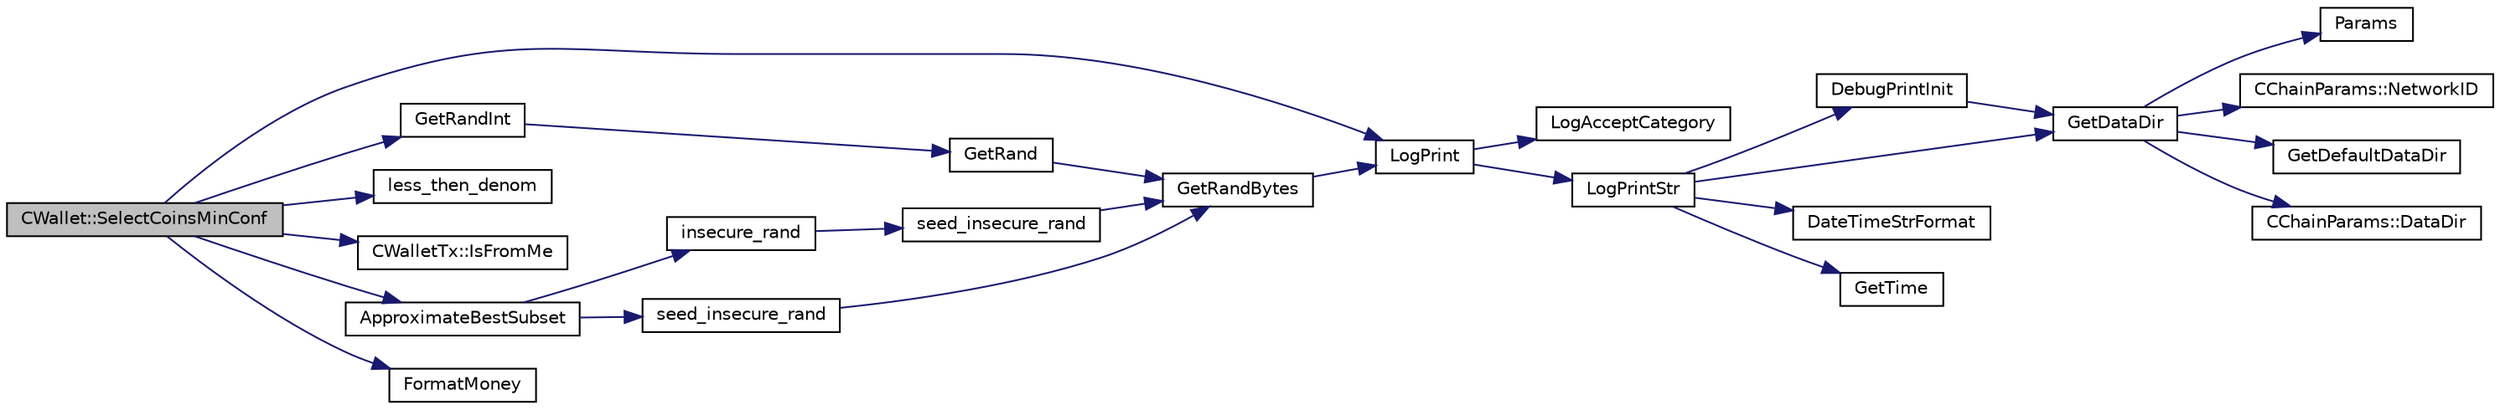 digraph "CWallet::SelectCoinsMinConf"
{
  edge [fontname="Helvetica",fontsize="10",labelfontname="Helvetica",labelfontsize="10"];
  node [fontname="Helvetica",fontsize="10",shape=record];
  rankdir="LR";
  Node3334 [label="CWallet::SelectCoinsMinConf",height=0.2,width=0.4,color="black", fillcolor="grey75", style="filled", fontcolor="black"];
  Node3334 -> Node3335 [color="midnightblue",fontsize="10",style="solid",fontname="Helvetica"];
  Node3335 [label="GetRandInt",height=0.2,width=0.4,color="black", fillcolor="white", style="filled",URL="$df/d2d/util_8cpp.html#a0e44e088732172da6662db2d5e37d4b2"];
  Node3335 -> Node3336 [color="midnightblue",fontsize="10",style="solid",fontname="Helvetica"];
  Node3336 [label="GetRand",height=0.2,width=0.4,color="black", fillcolor="white", style="filled",URL="$df/d2d/util_8cpp.html#a27d9149d522b1fa87d84e5e9ca902aef"];
  Node3336 -> Node3337 [color="midnightblue",fontsize="10",style="solid",fontname="Helvetica"];
  Node3337 [label="GetRandBytes",height=0.2,width=0.4,color="black", fillcolor="white", style="filled",URL="$df/d2d/util_8cpp.html#acf52c2aa8213c7b15e26594a2264ed8a"];
  Node3337 -> Node3338 [color="midnightblue",fontsize="10",style="solid",fontname="Helvetica"];
  Node3338 [label="LogPrint",height=0.2,width=0.4,color="black", fillcolor="white", style="filled",URL="$d8/d3c/util_8h.html#aab1f837a2366f424bdc996fdf6352171"];
  Node3338 -> Node3339 [color="midnightblue",fontsize="10",style="solid",fontname="Helvetica"];
  Node3339 [label="LogAcceptCategory",height=0.2,width=0.4,color="black", fillcolor="white", style="filled",URL="$d8/d3c/util_8h.html#a343d2a13efe00125f78d25dafb0a8d98"];
  Node3338 -> Node3340 [color="midnightblue",fontsize="10",style="solid",fontname="Helvetica"];
  Node3340 [label="LogPrintStr",height=0.2,width=0.4,color="black", fillcolor="white", style="filled",URL="$d8/d3c/util_8h.html#afd4c3002b2797c0560adddb6af3ca1da"];
  Node3340 -> Node3341 [color="midnightblue",fontsize="10",style="solid",fontname="Helvetica"];
  Node3341 [label="DebugPrintInit",height=0.2,width=0.4,color="black", fillcolor="white", style="filled",URL="$df/d2d/util_8cpp.html#a751ff5f21d880737811136b5e0bcea12"];
  Node3341 -> Node3342 [color="midnightblue",fontsize="10",style="solid",fontname="Helvetica"];
  Node3342 [label="GetDataDir",height=0.2,width=0.4,color="black", fillcolor="white", style="filled",URL="$df/d2d/util_8cpp.html#ab83866a054745d4b30a3948a1b44beba"];
  Node3342 -> Node3343 [color="midnightblue",fontsize="10",style="solid",fontname="Helvetica"];
  Node3343 [label="Params",height=0.2,width=0.4,color="black", fillcolor="white", style="filled",URL="$df/dbf/chainparams_8cpp.html#ace5c5b706d71a324a417dd2db394fd4a",tooltip="Return the currently selected parameters. "];
  Node3342 -> Node3344 [color="midnightblue",fontsize="10",style="solid",fontname="Helvetica"];
  Node3344 [label="CChainParams::NetworkID",height=0.2,width=0.4,color="black", fillcolor="white", style="filled",URL="$d1/d4f/class_c_chain_params.html#a90dc493ec0c0325c98c3ac06eb99862b"];
  Node3342 -> Node3345 [color="midnightblue",fontsize="10",style="solid",fontname="Helvetica"];
  Node3345 [label="GetDefaultDataDir",height=0.2,width=0.4,color="black", fillcolor="white", style="filled",URL="$df/d2d/util_8cpp.html#ab272995de020a3bcbf743be630e485c6"];
  Node3342 -> Node3346 [color="midnightblue",fontsize="10",style="solid",fontname="Helvetica"];
  Node3346 [label="CChainParams::DataDir",height=0.2,width=0.4,color="black", fillcolor="white", style="filled",URL="$d1/d4f/class_c_chain_params.html#a959488b5d8e6fe62857940b831d73a78"];
  Node3340 -> Node3342 [color="midnightblue",fontsize="10",style="solid",fontname="Helvetica"];
  Node3340 -> Node3347 [color="midnightblue",fontsize="10",style="solid",fontname="Helvetica"];
  Node3347 [label="DateTimeStrFormat",height=0.2,width=0.4,color="black", fillcolor="white", style="filled",URL="$df/d2d/util_8cpp.html#a749bc6776c8ec72d7c5e4dea56aee415"];
  Node3340 -> Node3348 [color="midnightblue",fontsize="10",style="solid",fontname="Helvetica"];
  Node3348 [label="GetTime",height=0.2,width=0.4,color="black", fillcolor="white", style="filled",URL="$df/d2d/util_8cpp.html#a46fac5fba8ba905b5f9acb364f5d8c6f"];
  Node3334 -> Node3349 [color="midnightblue",fontsize="10",style="solid",fontname="Helvetica"];
  Node3349 [label="less_then_denom",height=0.2,width=0.4,color="black", fillcolor="white", style="filled",URL="$d7/de1/wallet_8cpp.html#a502a73c6cf145be4a420a8bc75c6a69e"];
  Node3334 -> Node3338 [color="midnightblue",fontsize="10",style="solid",fontname="Helvetica"];
  Node3334 -> Node3350 [color="midnightblue",fontsize="10",style="solid",fontname="Helvetica"];
  Node3350 [label="CWalletTx::IsFromMe",height=0.2,width=0.4,color="black", fillcolor="white", style="filled",URL="$d6/d53/class_c_wallet_tx.html#a4b4fdec025af8171852c3eece1c2508f"];
  Node3334 -> Node3351 [color="midnightblue",fontsize="10",style="solid",fontname="Helvetica"];
  Node3351 [label="ApproximateBestSubset",height=0.2,width=0.4,color="black", fillcolor="white", style="filled",URL="$d7/de1/wallet_8cpp.html#a0cc82b54eb6ecb3f786b742a5f045e08"];
  Node3351 -> Node3352 [color="midnightblue",fontsize="10",style="solid",fontname="Helvetica"];
  Node3352 [label="seed_insecure_rand",height=0.2,width=0.4,color="black", fillcolor="white", style="filled",URL="$df/d2d/util_8cpp.html#aacea702dc3d4d2bcbbd5eb96d410417c",tooltip="Seed insecure_rand using the random pool. "];
  Node3352 -> Node3337 [color="midnightblue",fontsize="10",style="solid",fontname="Helvetica"];
  Node3351 -> Node3353 [color="midnightblue",fontsize="10",style="solid",fontname="Helvetica"];
  Node3353 [label="insecure_rand",height=0.2,width=0.4,color="black", fillcolor="white", style="filled",URL="$d8/d3c/util_8h.html#ae8f7a2f188545bbbf746160adc42038e"];
  Node3353 -> Node3354 [color="midnightblue",fontsize="10",style="solid",fontname="Helvetica"];
  Node3354 [label="seed_insecure_rand",height=0.2,width=0.4,color="black", fillcolor="white", style="filled",URL="$d8/d3c/util_8h.html#abef4e13668f53ac5404c796462aed9b4",tooltip="Seed insecure_rand using the random pool. "];
  Node3354 -> Node3337 [color="midnightblue",fontsize="10",style="solid",fontname="Helvetica"];
  Node3334 -> Node3355 [color="midnightblue",fontsize="10",style="solid",fontname="Helvetica"];
  Node3355 [label="FormatMoney",height=0.2,width=0.4,color="black", fillcolor="white", style="filled",URL="$df/d2d/util_8cpp.html#a3293aaba439017a99a494cbf39fb5681"];
}
